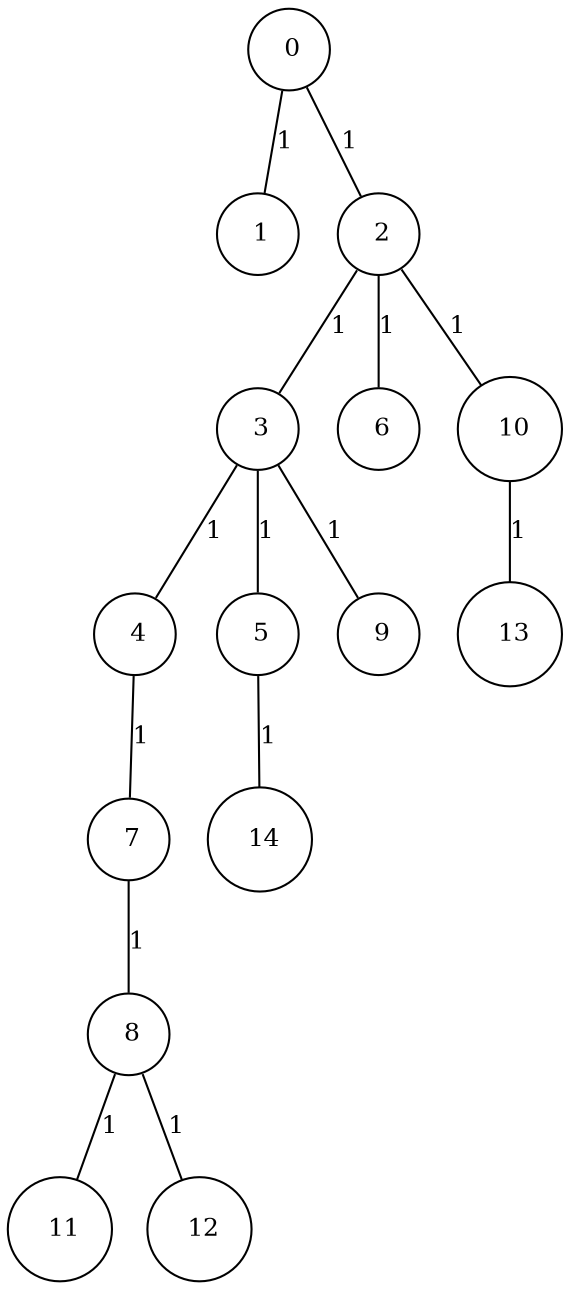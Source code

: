 graph G {
size="8.5,11;"
ratio = "expand;"
fixedsize="true;"
overlap="scale;"
node[shape=circle,width=.12,hight=.12,fontsize=12]
edge[fontsize=12]

0[label=" 0" color=black, pos="2.2087648,0.7261413!"];
1[label=" 1" color=black, pos="1.0591846,0.27969151!"];
2[label=" 2" color=black, pos="0.97321589,2.0181582!"];
3[label=" 3" color=black, pos="1.2100804,2.6818839!"];
4[label=" 4" color=black, pos="1.491939,1.7705277!"];
5[label=" 5" color=black, pos="1.7152234,0.46543661!"];
6[label=" 6" color=black, pos="1.9583813,2.9280076!"];
7[label=" 7" color=black, pos="0.63117999,0.017019165!"];
8[label=" 8" color=black, pos="1.3321333,0.25943343!"];
9[label=" 9" color=black, pos="1.8829468,1.5220786!"];
10[label=" 10" color=black, pos="2.97898,0.76245336!"];
11[label=" 11" color=black, pos="0.59779683,1.1124284!"];
12[label=" 12" color=black, pos="1.6233715,2.0898942!"];
13[label=" 13" color=black, pos="2.6206098,1.8416194!"];
14[label=" 14" color=black, pos="2.3356912,0.69071262!"];
0--1[label="1"]
0--2[label="1"]
2--3[label="1"]
2--6[label="1"]
2--10[label="1"]
3--4[label="1"]
3--5[label="1"]
3--9[label="1"]
4--7[label="1"]
5--14[label="1"]
7--8[label="1"]
8--11[label="1"]
8--12[label="1"]
10--13[label="1"]

}
